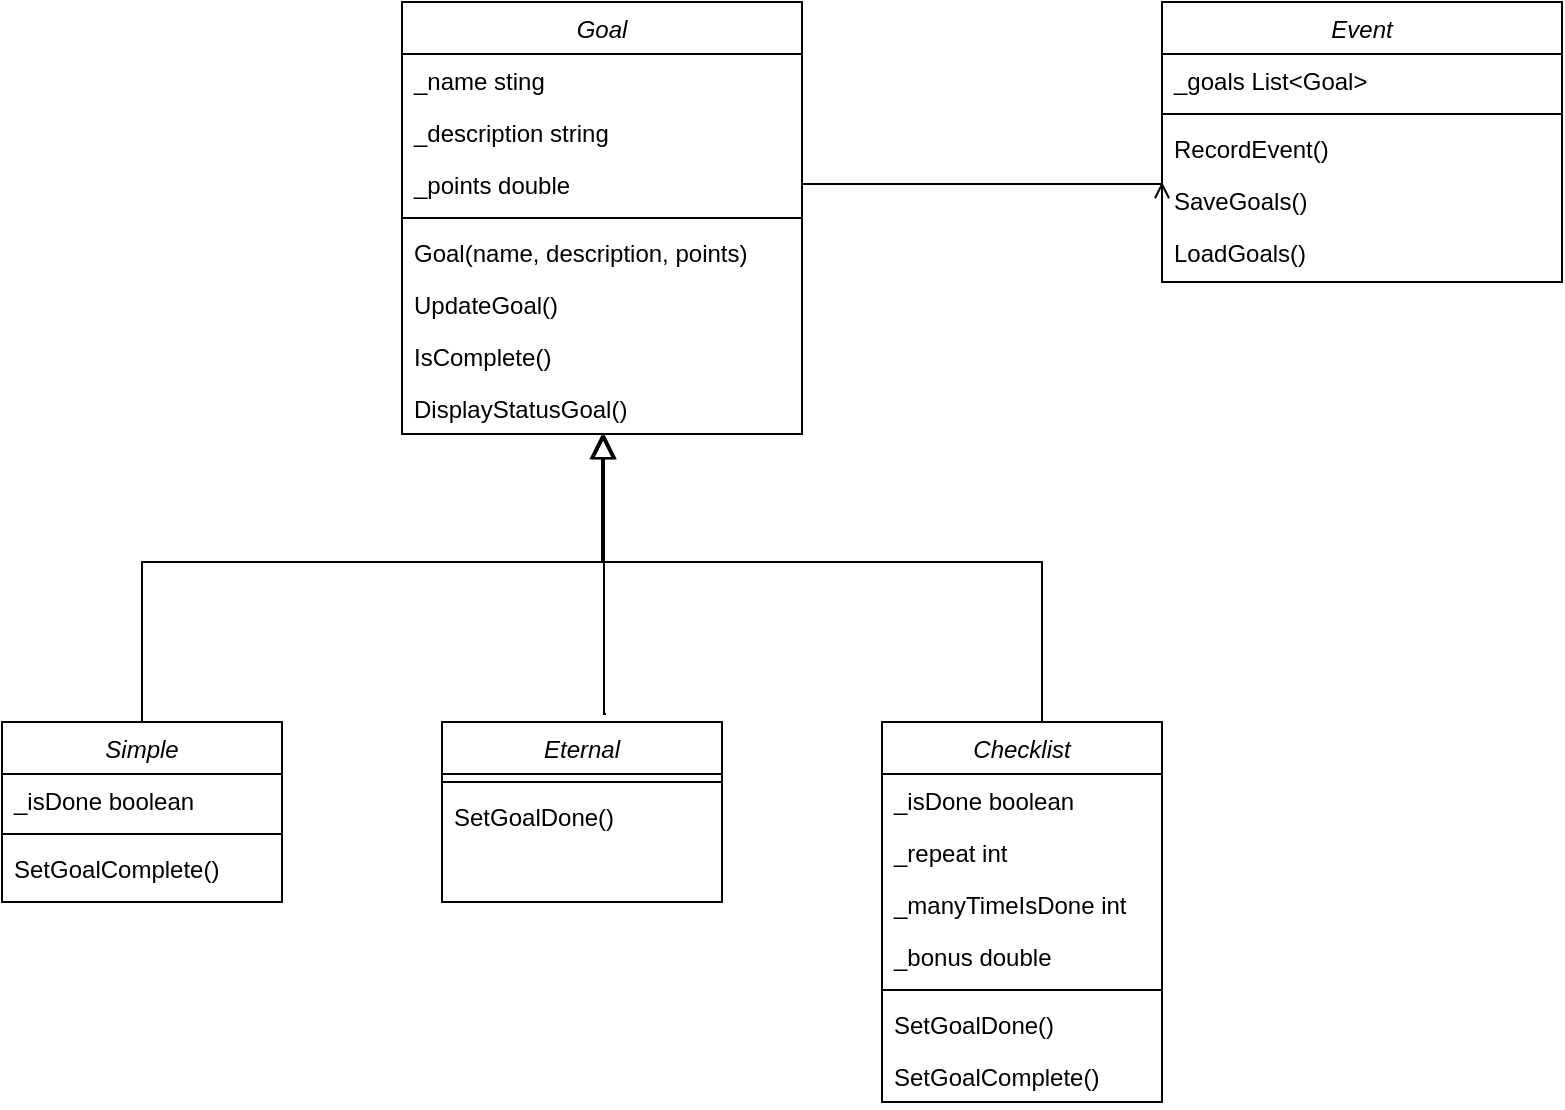 <mxfile version="21.4.0" type="github">
  <diagram id="C5RBs43oDa-KdzZeNtuy" name="Page-1">
    <mxGraphModel dx="1375" dy="807" grid="1" gridSize="10" guides="1" tooltips="1" connect="1" arrows="1" fold="1" page="1" pageScale="1" pageWidth="827" pageHeight="1169" math="0" shadow="0">
      <root>
        <mxCell id="WIyWlLk6GJQsqaUBKTNV-0" />
        <mxCell id="WIyWlLk6GJQsqaUBKTNV-1" parent="WIyWlLk6GJQsqaUBKTNV-0" />
        <mxCell id="N5X9dsisBr9nZMHzFeyO-0" value="Goal" style="swimlane;fontStyle=2;align=center;verticalAlign=top;childLayout=stackLayout;horizontal=1;startSize=26;horizontalStack=0;resizeParent=1;resizeLast=0;collapsible=1;marginBottom=0;rounded=0;shadow=0;strokeWidth=1;" parent="WIyWlLk6GJQsqaUBKTNV-1" vertex="1">
          <mxGeometry x="220" y="80" width="200" height="216" as="geometry">
            <mxRectangle x="230" y="140" width="160" height="26" as="alternateBounds" />
          </mxGeometry>
        </mxCell>
        <mxCell id="N5X9dsisBr9nZMHzFeyO-1" value="_name sting" style="text;align=left;verticalAlign=top;spacingLeft=4;spacingRight=4;overflow=hidden;rotatable=0;points=[[0,0.5],[1,0.5]];portConstraint=eastwest;" parent="N5X9dsisBr9nZMHzFeyO-0" vertex="1">
          <mxGeometry y="26" width="200" height="26" as="geometry" />
        </mxCell>
        <mxCell id="N5X9dsisBr9nZMHzFeyO-2" value="_description string" style="text;align=left;verticalAlign=top;spacingLeft=4;spacingRight=4;overflow=hidden;rotatable=0;points=[[0,0.5],[1,0.5]];portConstraint=eastwest;rounded=0;shadow=0;html=0;" parent="N5X9dsisBr9nZMHzFeyO-0" vertex="1">
          <mxGeometry y="52" width="200" height="26" as="geometry" />
        </mxCell>
        <mxCell id="N5X9dsisBr9nZMHzFeyO-3" value="_points double" style="text;align=left;verticalAlign=top;spacingLeft=4;spacingRight=4;overflow=hidden;rotatable=0;points=[[0,0.5],[1,0.5]];portConstraint=eastwest;rounded=0;shadow=0;html=0;" parent="N5X9dsisBr9nZMHzFeyO-0" vertex="1">
          <mxGeometry y="78" width="200" height="26" as="geometry" />
        </mxCell>
        <mxCell id="N5X9dsisBr9nZMHzFeyO-4" value="" style="line;html=1;strokeWidth=1;align=left;verticalAlign=middle;spacingTop=-1;spacingLeft=3;spacingRight=3;rotatable=0;labelPosition=right;points=[];portConstraint=eastwest;" parent="N5X9dsisBr9nZMHzFeyO-0" vertex="1">
          <mxGeometry y="104" width="200" height="8" as="geometry" />
        </mxCell>
        <mxCell id="N5X9dsisBr9nZMHzFeyO-5" value="Goal(name, description, points)" style="text;align=left;verticalAlign=top;spacingLeft=4;spacingRight=4;overflow=hidden;rotatable=0;points=[[0,0.5],[1,0.5]];portConstraint=eastwest;" parent="N5X9dsisBr9nZMHzFeyO-0" vertex="1">
          <mxGeometry y="112" width="200" height="26" as="geometry" />
        </mxCell>
        <mxCell id="N5X9dsisBr9nZMHzFeyO-6" value="UpdateGoal()" style="text;align=left;verticalAlign=top;spacingLeft=4;spacingRight=4;overflow=hidden;rotatable=0;points=[[0,0.5],[1,0.5]];portConstraint=eastwest;" parent="N5X9dsisBr9nZMHzFeyO-0" vertex="1">
          <mxGeometry y="138" width="200" height="26" as="geometry" />
        </mxCell>
        <mxCell id="N5X9dsisBr9nZMHzFeyO-8" value="IsComplete()" style="text;align=left;verticalAlign=top;spacingLeft=4;spacingRight=4;overflow=hidden;rotatable=0;points=[[0,0.5],[1,0.5]];portConstraint=eastwest;" parent="N5X9dsisBr9nZMHzFeyO-0" vertex="1">
          <mxGeometry y="164" width="200" height="26" as="geometry" />
        </mxCell>
        <mxCell id="N5X9dsisBr9nZMHzFeyO-7" value="DisplayStatusGoal()" style="text;align=left;verticalAlign=top;spacingLeft=4;spacingRight=4;overflow=hidden;rotatable=0;points=[[0,0.5],[1,0.5]];portConstraint=eastwest;" parent="N5X9dsisBr9nZMHzFeyO-0" vertex="1">
          <mxGeometry y="190" width="200" height="26" as="geometry" />
        </mxCell>
        <mxCell id="N5X9dsisBr9nZMHzFeyO-19" style="edgeStyle=elbowEdgeStyle;rounded=0;orthogonalLoop=1;jettySize=auto;html=1;elbow=vertical;endArrow=block;endFill=0;endSize=10;entryX=0.505;entryY=1;entryDx=0;entryDy=0;entryPerimeter=0;" parent="WIyWlLk6GJQsqaUBKTNV-1" source="N5X9dsisBr9nZMHzFeyO-9" target="N5X9dsisBr9nZMHzFeyO-7" edge="1">
          <mxGeometry relative="1" as="geometry">
            <mxPoint x="400" y="300" as="targetPoint" />
            <Array as="points">
              <mxPoint x="400" y="360" />
              <mxPoint x="400" y="360" />
            </Array>
          </mxGeometry>
        </mxCell>
        <mxCell id="N5X9dsisBr9nZMHzFeyO-9" value="Simple" style="swimlane;fontStyle=2;align=center;verticalAlign=top;childLayout=stackLayout;horizontal=1;startSize=26;horizontalStack=0;resizeParent=1;resizeLast=0;collapsible=1;marginBottom=0;rounded=0;shadow=0;strokeWidth=1;" parent="WIyWlLk6GJQsqaUBKTNV-1" vertex="1">
          <mxGeometry x="20" y="440" width="140" height="90" as="geometry">
            <mxRectangle x="230" y="140" width="160" height="26" as="alternateBounds" />
          </mxGeometry>
        </mxCell>
        <mxCell id="N5X9dsisBr9nZMHzFeyO-10" value="_isDone boolean" style="text;align=left;verticalAlign=top;spacingLeft=4;spacingRight=4;overflow=hidden;rotatable=0;points=[[0,0.5],[1,0.5]];portConstraint=eastwest;" parent="N5X9dsisBr9nZMHzFeyO-9" vertex="1">
          <mxGeometry y="26" width="140" height="26" as="geometry" />
        </mxCell>
        <mxCell id="N5X9dsisBr9nZMHzFeyO-13" value="" style="line;html=1;strokeWidth=1;align=left;verticalAlign=middle;spacingTop=-1;spacingLeft=3;spacingRight=3;rotatable=0;labelPosition=right;points=[];portConstraint=eastwest;" parent="N5X9dsisBr9nZMHzFeyO-9" vertex="1">
          <mxGeometry y="52" width="140" height="8" as="geometry" />
        </mxCell>
        <mxCell id="N5X9dsisBr9nZMHzFeyO-17" value="SetGoalComplete()" style="text;align=left;verticalAlign=top;spacingLeft=4;spacingRight=4;overflow=hidden;rotatable=0;points=[[0,0.5],[1,0.5]];portConstraint=eastwest;" parent="N5X9dsisBr9nZMHzFeyO-9" vertex="1">
          <mxGeometry y="60" width="140" height="26" as="geometry" />
        </mxCell>
        <mxCell id="jNyfPGp1qXoaeHs2CXoK-4" style="edgeStyle=orthogonalEdgeStyle;rounded=0;orthogonalLoop=1;jettySize=auto;html=1;endSize=10;endArrow=block;endFill=0;exitX=0.5;exitY=0;exitDx=0;exitDy=0;" edge="1" parent="WIyWlLk6GJQsqaUBKTNV-1">
          <mxGeometry relative="1" as="geometry">
            <mxPoint x="321" y="296" as="targetPoint" />
            <mxPoint x="322" y="436" as="sourcePoint" />
            <Array as="points">
              <mxPoint x="321" y="436" />
            </Array>
          </mxGeometry>
        </mxCell>
        <mxCell id="jNyfPGp1qXoaeHs2CXoK-0" value="Eternal" style="swimlane;fontStyle=2;align=center;verticalAlign=top;childLayout=stackLayout;horizontal=1;startSize=26;horizontalStack=0;resizeParent=1;resizeLast=0;collapsible=1;marginBottom=0;rounded=0;shadow=0;strokeWidth=1;" vertex="1" parent="WIyWlLk6GJQsqaUBKTNV-1">
          <mxGeometry x="240" y="440" width="140" height="90" as="geometry">
            <mxRectangle x="230" y="140" width="160" height="26" as="alternateBounds" />
          </mxGeometry>
        </mxCell>
        <mxCell id="jNyfPGp1qXoaeHs2CXoK-2" value="" style="line;html=1;strokeWidth=1;align=left;verticalAlign=middle;spacingTop=-1;spacingLeft=3;spacingRight=3;rotatable=0;labelPosition=right;points=[];portConstraint=eastwest;" vertex="1" parent="jNyfPGp1qXoaeHs2CXoK-0">
          <mxGeometry y="26" width="140" height="8" as="geometry" />
        </mxCell>
        <mxCell id="jNyfPGp1qXoaeHs2CXoK-3" value="SetGoalDone()" style="text;align=left;verticalAlign=top;spacingLeft=4;spacingRight=4;overflow=hidden;rotatable=0;points=[[0,0.5],[1,0.5]];portConstraint=eastwest;" vertex="1" parent="jNyfPGp1qXoaeHs2CXoK-0">
          <mxGeometry y="34" width="140" height="26" as="geometry" />
        </mxCell>
        <mxCell id="jNyfPGp1qXoaeHs2CXoK-9" style="edgeStyle=elbowEdgeStyle;rounded=0;orthogonalLoop=1;jettySize=auto;html=1;elbow=vertical;endSize=10;endArrow=block;endFill=0;" edge="1" parent="WIyWlLk6GJQsqaUBKTNV-1" source="jNyfPGp1qXoaeHs2CXoK-5" target="N5X9dsisBr9nZMHzFeyO-7">
          <mxGeometry relative="1" as="geometry">
            <Array as="points">
              <mxPoint x="540" y="360" />
            </Array>
          </mxGeometry>
        </mxCell>
        <mxCell id="jNyfPGp1qXoaeHs2CXoK-5" value="Checklist" style="swimlane;fontStyle=2;align=center;verticalAlign=top;childLayout=stackLayout;horizontal=1;startSize=26;horizontalStack=0;resizeParent=1;resizeLast=0;collapsible=1;marginBottom=0;rounded=0;shadow=0;strokeWidth=1;" vertex="1" parent="WIyWlLk6GJQsqaUBKTNV-1">
          <mxGeometry x="460" y="440" width="140" height="190" as="geometry">
            <mxRectangle x="230" y="140" width="160" height="26" as="alternateBounds" />
          </mxGeometry>
        </mxCell>
        <mxCell id="jNyfPGp1qXoaeHs2CXoK-6" value="_isDone boolean" style="text;align=left;verticalAlign=top;spacingLeft=4;spacingRight=4;overflow=hidden;rotatable=0;points=[[0,0.5],[1,0.5]];portConstraint=eastwest;" vertex="1" parent="jNyfPGp1qXoaeHs2CXoK-5">
          <mxGeometry y="26" width="140" height="26" as="geometry" />
        </mxCell>
        <mxCell id="jNyfPGp1qXoaeHs2CXoK-10" value="_repeat int" style="text;align=left;verticalAlign=top;spacingLeft=4;spacingRight=4;overflow=hidden;rotatable=0;points=[[0,0.5],[1,0.5]];portConstraint=eastwest;" vertex="1" parent="jNyfPGp1qXoaeHs2CXoK-5">
          <mxGeometry y="52" width="140" height="26" as="geometry" />
        </mxCell>
        <mxCell id="jNyfPGp1qXoaeHs2CXoK-11" value="_manyTimeIsDone int" style="text;align=left;verticalAlign=top;spacingLeft=4;spacingRight=4;overflow=hidden;rotatable=0;points=[[0,0.5],[1,0.5]];portConstraint=eastwest;" vertex="1" parent="jNyfPGp1qXoaeHs2CXoK-5">
          <mxGeometry y="78" width="140" height="26" as="geometry" />
        </mxCell>
        <mxCell id="jNyfPGp1qXoaeHs2CXoK-12" value="_bonus double" style="text;align=left;verticalAlign=top;spacingLeft=4;spacingRight=4;overflow=hidden;rotatable=0;points=[[0,0.5],[1,0.5]];portConstraint=eastwest;" vertex="1" parent="jNyfPGp1qXoaeHs2CXoK-5">
          <mxGeometry y="104" width="140" height="26" as="geometry" />
        </mxCell>
        <mxCell id="jNyfPGp1qXoaeHs2CXoK-7" value="" style="line;html=1;strokeWidth=1;align=left;verticalAlign=middle;spacingTop=-1;spacingLeft=3;spacingRight=3;rotatable=0;labelPosition=right;points=[];portConstraint=eastwest;" vertex="1" parent="jNyfPGp1qXoaeHs2CXoK-5">
          <mxGeometry y="130" width="140" height="8" as="geometry" />
        </mxCell>
        <mxCell id="jNyfPGp1qXoaeHs2CXoK-8" value="SetGoalDone()" style="text;align=left;verticalAlign=top;spacingLeft=4;spacingRight=4;overflow=hidden;rotatable=0;points=[[0,0.5],[1,0.5]];portConstraint=eastwest;" vertex="1" parent="jNyfPGp1qXoaeHs2CXoK-5">
          <mxGeometry y="138" width="140" height="26" as="geometry" />
        </mxCell>
        <mxCell id="jNyfPGp1qXoaeHs2CXoK-13" value="SetGoalComplete()" style="text;align=left;verticalAlign=top;spacingLeft=4;spacingRight=4;overflow=hidden;rotatable=0;points=[[0,0.5],[1,0.5]];portConstraint=eastwest;" vertex="1" parent="jNyfPGp1qXoaeHs2CXoK-5">
          <mxGeometry y="164" width="140" height="26" as="geometry" />
        </mxCell>
        <mxCell id="jNyfPGp1qXoaeHs2CXoK-14" value="Event" style="swimlane;fontStyle=2;align=center;verticalAlign=top;childLayout=stackLayout;horizontal=1;startSize=26;horizontalStack=0;resizeParent=1;resizeLast=0;collapsible=1;marginBottom=0;rounded=0;shadow=0;strokeWidth=1;" vertex="1" parent="WIyWlLk6GJQsqaUBKTNV-1">
          <mxGeometry x="600" y="80" width="200" height="140" as="geometry">
            <mxRectangle x="230" y="140" width="160" height="26" as="alternateBounds" />
          </mxGeometry>
        </mxCell>
        <mxCell id="jNyfPGp1qXoaeHs2CXoK-15" value="_goals List&lt;Goal&gt;" style="text;align=left;verticalAlign=top;spacingLeft=4;spacingRight=4;overflow=hidden;rotatable=0;points=[[0,0.5],[1,0.5]];portConstraint=eastwest;" vertex="1" parent="jNyfPGp1qXoaeHs2CXoK-14">
          <mxGeometry y="26" width="200" height="26" as="geometry" />
        </mxCell>
        <mxCell id="jNyfPGp1qXoaeHs2CXoK-18" value="" style="line;html=1;strokeWidth=1;align=left;verticalAlign=middle;spacingTop=-1;spacingLeft=3;spacingRight=3;rotatable=0;labelPosition=right;points=[];portConstraint=eastwest;" vertex="1" parent="jNyfPGp1qXoaeHs2CXoK-14">
          <mxGeometry y="52" width="200" height="8" as="geometry" />
        </mxCell>
        <mxCell id="jNyfPGp1qXoaeHs2CXoK-20" value="RecordEvent()" style="text;align=left;verticalAlign=top;spacingLeft=4;spacingRight=4;overflow=hidden;rotatable=0;points=[[0,0.5],[1,0.5]];portConstraint=eastwest;" vertex="1" parent="jNyfPGp1qXoaeHs2CXoK-14">
          <mxGeometry y="60" width="200" height="26" as="geometry" />
        </mxCell>
        <mxCell id="jNyfPGp1qXoaeHs2CXoK-25" value="SaveGoals()" style="text;align=left;verticalAlign=top;spacingLeft=4;spacingRight=4;overflow=hidden;rotatable=0;points=[[0,0.5],[1,0.5]];portConstraint=eastwest;" vertex="1" parent="jNyfPGp1qXoaeHs2CXoK-14">
          <mxGeometry y="86" width="200" height="26" as="geometry" />
        </mxCell>
        <mxCell id="jNyfPGp1qXoaeHs2CXoK-22" value="LoadGoals()" style="text;align=left;verticalAlign=top;spacingLeft=4;spacingRight=4;overflow=hidden;rotatable=0;points=[[0,0.5],[1,0.5]];portConstraint=eastwest;" vertex="1" parent="jNyfPGp1qXoaeHs2CXoK-14">
          <mxGeometry y="112" width="200" height="26" as="geometry" />
        </mxCell>
        <mxCell id="jNyfPGp1qXoaeHs2CXoK-26" style="edgeStyle=orthogonalEdgeStyle;rounded=0;orthogonalLoop=1;jettySize=auto;html=1;exitX=1;exitY=0.5;exitDx=0;exitDy=0;endArrow=open;endFill=0;" edge="1" parent="WIyWlLk6GJQsqaUBKTNV-1" source="N5X9dsisBr9nZMHzFeyO-3">
          <mxGeometry relative="1" as="geometry">
            <mxPoint x="600" y="170" as="targetPoint" />
            <Array as="points">
              <mxPoint x="600" y="171" />
            </Array>
          </mxGeometry>
        </mxCell>
      </root>
    </mxGraphModel>
  </diagram>
</mxfile>
